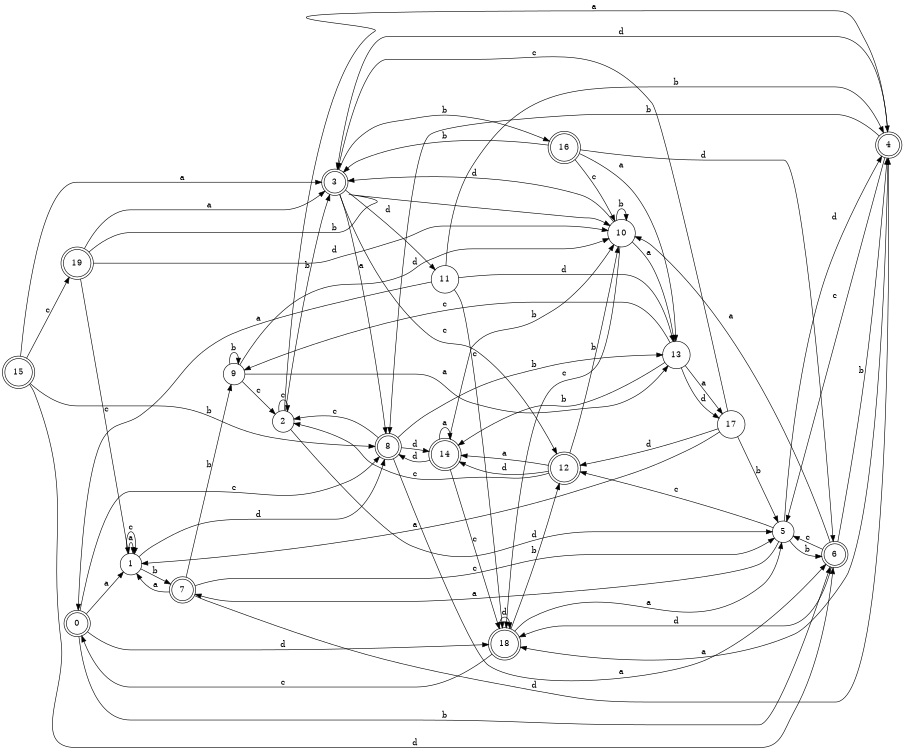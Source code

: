 digraph n16_5 {
__start0 [label="" shape="none"];

rankdir=LR;
size="8,5";

s0 [style="rounded,filled", color="black", fillcolor="white" shape="doublecircle", label="0"];
s1 [style="filled", color="black", fillcolor="white" shape="circle", label="1"];
s2 [style="filled", color="black", fillcolor="white" shape="circle", label="2"];
s3 [style="rounded,filled", color="black", fillcolor="white" shape="doublecircle", label="3"];
s4 [style="rounded,filled", color="black", fillcolor="white" shape="doublecircle", label="4"];
s5 [style="filled", color="black", fillcolor="white" shape="circle", label="5"];
s6 [style="rounded,filled", color="black", fillcolor="white" shape="doublecircle", label="6"];
s7 [style="rounded,filled", color="black", fillcolor="white" shape="doublecircle", label="7"];
s8 [style="rounded,filled", color="black", fillcolor="white" shape="doublecircle", label="8"];
s9 [style="filled", color="black", fillcolor="white" shape="circle", label="9"];
s10 [style="filled", color="black", fillcolor="white" shape="circle", label="10"];
s11 [style="filled", color="black", fillcolor="white" shape="circle", label="11"];
s12 [style="rounded,filled", color="black", fillcolor="white" shape="doublecircle", label="12"];
s13 [style="filled", color="black", fillcolor="white" shape="circle", label="13"];
s14 [style="rounded,filled", color="black", fillcolor="white" shape="doublecircle", label="14"];
s15 [style="rounded,filled", color="black", fillcolor="white" shape="doublecircle", label="15"];
s16 [style="rounded,filled", color="black", fillcolor="white" shape="doublecircle", label="16"];
s17 [style="filled", color="black", fillcolor="white" shape="circle", label="17"];
s18 [style="rounded,filled", color="black", fillcolor="white" shape="doublecircle", label="18"];
s19 [style="rounded,filled", color="black", fillcolor="white" shape="doublecircle", label="19"];
s0 -> s1 [label="a"];
s0 -> s6 [label="b"];
s0 -> s8 [label="c"];
s0 -> s18 [label="d"];
s1 -> s1 [label="a"];
s1 -> s7 [label="b"];
s1 -> s1 [label="c"];
s1 -> s8 [label="d"];
s2 -> s4 [label="a"];
s2 -> s3 [label="b"];
s2 -> s2 [label="c"];
s2 -> s5 [label="d"];
s3 -> s8 [label="a"];
s3 -> s16 [label="b"];
s3 -> s12 [label="c"];
s3 -> s11 [label="d"];
s4 -> s18 [label="a"];
s4 -> s8 [label="b"];
s4 -> s5 [label="c"];
s4 -> s3 [label="d"];
s5 -> s7 [label="a"];
s5 -> s6 [label="b"];
s5 -> s12 [label="c"];
s5 -> s4 [label="d"];
s6 -> s10 [label="a"];
s6 -> s4 [label="b"];
s6 -> s5 [label="c"];
s6 -> s18 [label="d"];
s7 -> s1 [label="a"];
s7 -> s9 [label="b"];
s7 -> s5 [label="c"];
s7 -> s4 [label="d"];
s8 -> s6 [label="a"];
s8 -> s13 [label="b"];
s8 -> s2 [label="c"];
s8 -> s14 [label="d"];
s9 -> s13 [label="a"];
s9 -> s9 [label="b"];
s9 -> s2 [label="c"];
s9 -> s10 [label="d"];
s10 -> s13 [label="a"];
s10 -> s10 [label="b"];
s10 -> s18 [label="c"];
s10 -> s3 [label="d"];
s11 -> s0 [label="a"];
s11 -> s4 [label="b"];
s11 -> s18 [label="c"];
s11 -> s13 [label="d"];
s12 -> s14 [label="a"];
s12 -> s10 [label="b"];
s12 -> s2 [label="c"];
s12 -> s14 [label="d"];
s13 -> s17 [label="a"];
s13 -> s14 [label="b"];
s13 -> s9 [label="c"];
s13 -> s17 [label="d"];
s14 -> s14 [label="a"];
s14 -> s10 [label="b"];
s14 -> s18 [label="c"];
s14 -> s8 [label="d"];
s15 -> s3 [label="a"];
s15 -> s8 [label="b"];
s15 -> s19 [label="c"];
s15 -> s6 [label="d"];
s16 -> s13 [label="a"];
s16 -> s3 [label="b"];
s16 -> s10 [label="c"];
s16 -> s6 [label="d"];
s17 -> s1 [label="a"];
s17 -> s5 [label="b"];
s17 -> s3 [label="c"];
s17 -> s12 [label="d"];
s18 -> s5 [label="a"];
s18 -> s12 [label="b"];
s18 -> s0 [label="c"];
s18 -> s18 [label="d"];
s19 -> s3 [label="a"];
s19 -> s10 [label="b"];
s19 -> s1 [label="c"];
s19 -> s10 [label="d"];

}